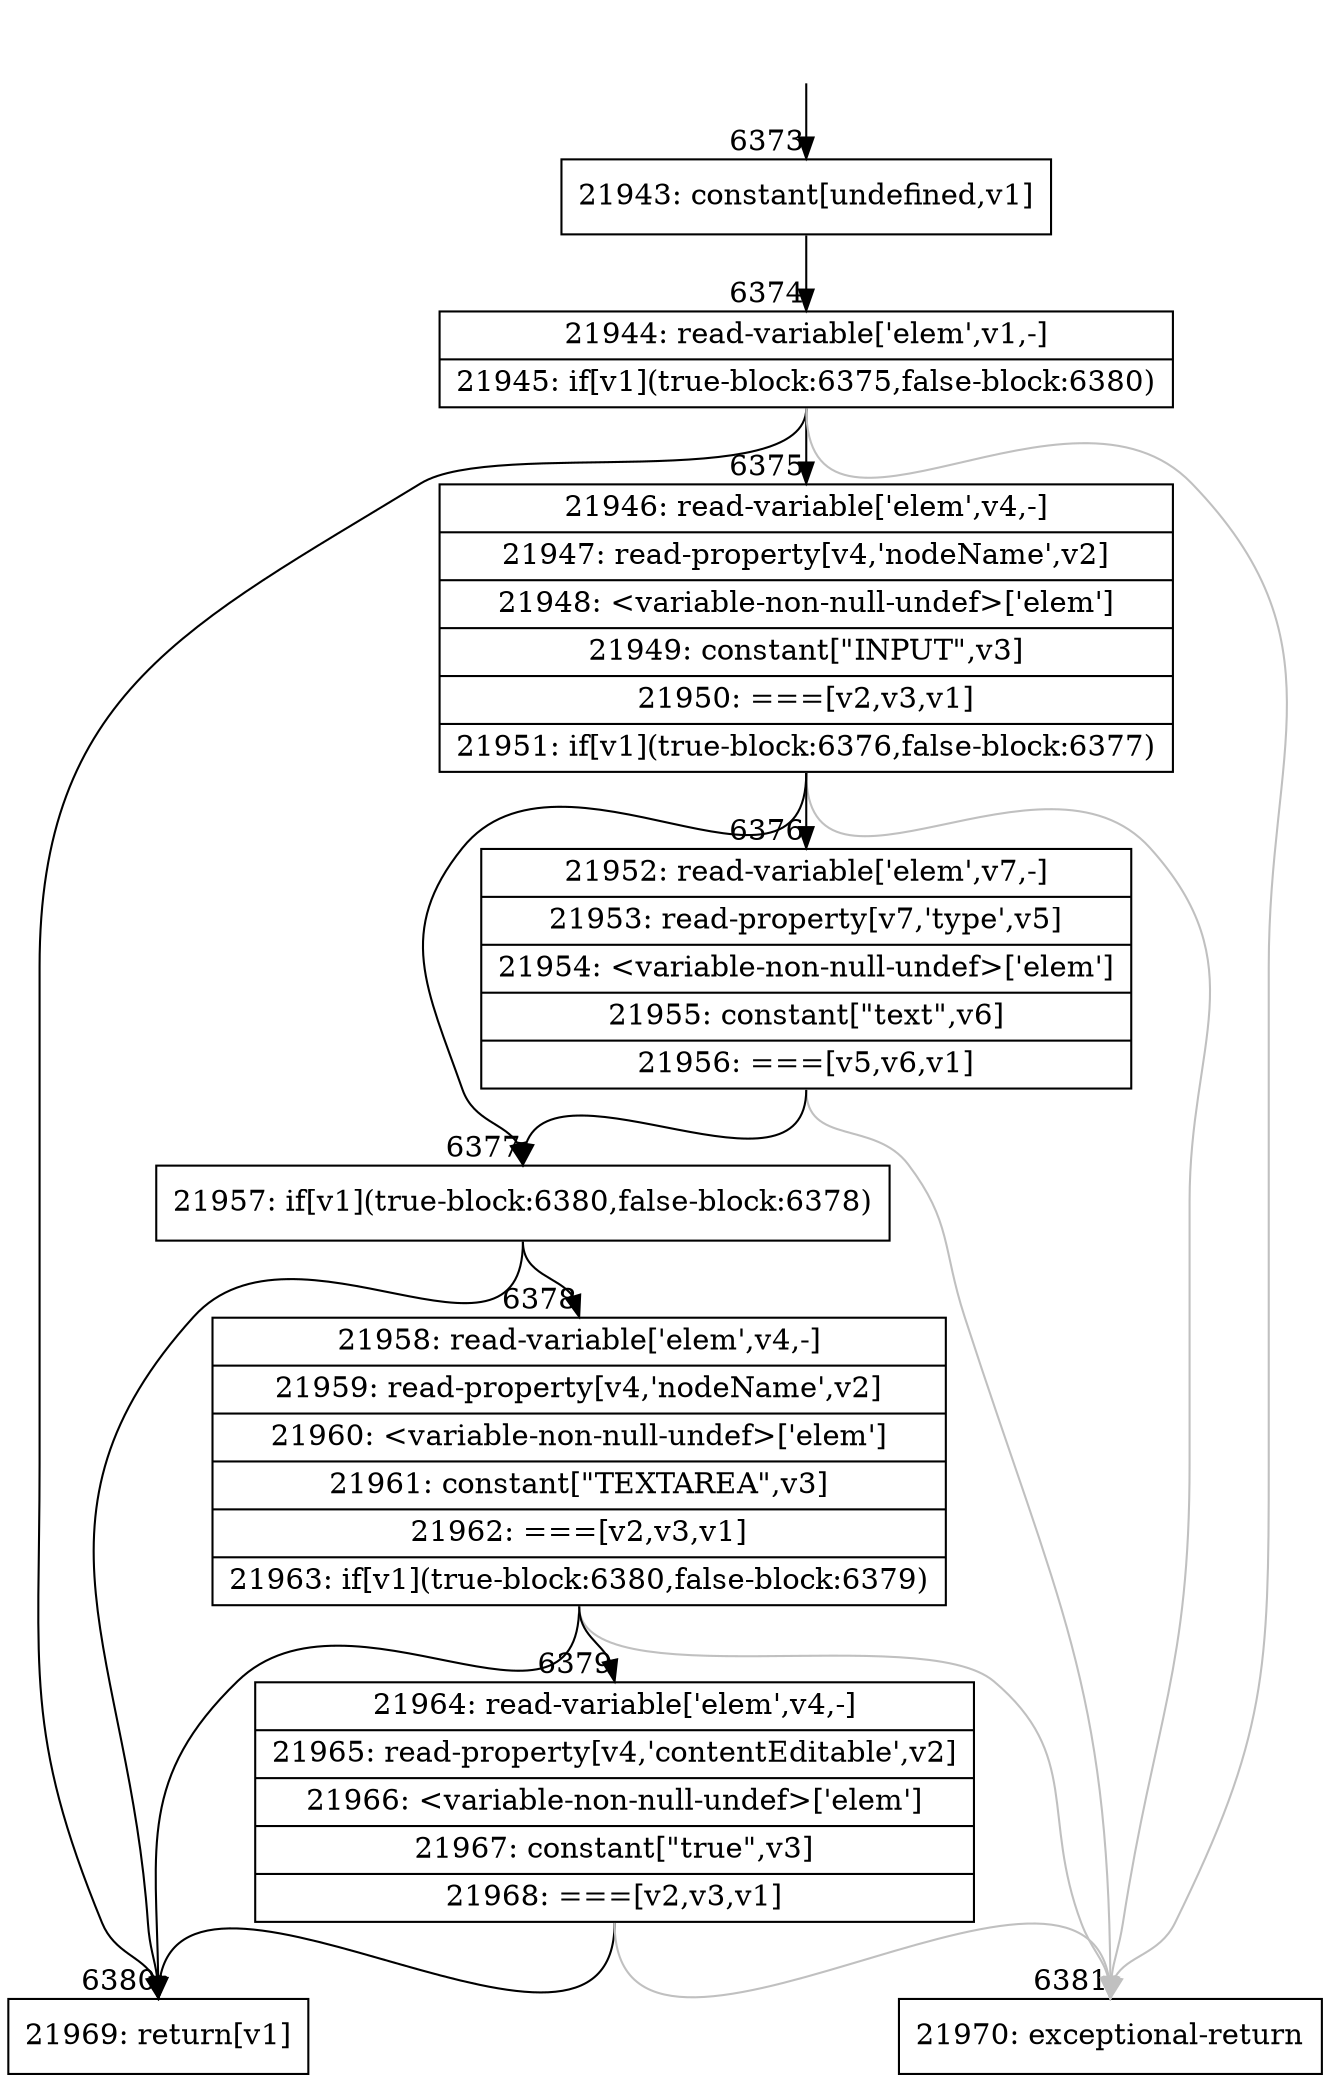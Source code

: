 digraph {
rankdir="TD"
BB_entry438[shape=none,label=""];
BB_entry438 -> BB6373 [tailport=s, headport=n, headlabel="    6373"]
BB6373 [shape=record label="{21943: constant[undefined,v1]}" ] 
BB6373 -> BB6374 [tailport=s, headport=n, headlabel="      6374"]
BB6374 [shape=record label="{21944: read-variable['elem',v1,-]|21945: if[v1](true-block:6375,false-block:6380)}" ] 
BB6374 -> BB6380 [tailport=s, headport=n, headlabel="      6380"]
BB6374 -> BB6375 [tailport=s, headport=n, headlabel="      6375"]
BB6374 -> BB6381 [tailport=s, headport=n, color=gray, headlabel="      6381"]
BB6375 [shape=record label="{21946: read-variable['elem',v4,-]|21947: read-property[v4,'nodeName',v2]|21948: \<variable-non-null-undef\>['elem']|21949: constant[\"INPUT\",v3]|21950: ===[v2,v3,v1]|21951: if[v1](true-block:6376,false-block:6377)}" ] 
BB6375 -> BB6377 [tailport=s, headport=n, headlabel="      6377"]
BB6375 -> BB6376 [tailport=s, headport=n, headlabel="      6376"]
BB6375 -> BB6381 [tailport=s, headport=n, color=gray]
BB6376 [shape=record label="{21952: read-variable['elem',v7,-]|21953: read-property[v7,'type',v5]|21954: \<variable-non-null-undef\>['elem']|21955: constant[\"text\",v6]|21956: ===[v5,v6,v1]}" ] 
BB6376 -> BB6377 [tailport=s, headport=n]
BB6376 -> BB6381 [tailport=s, headport=n, color=gray]
BB6377 [shape=record label="{21957: if[v1](true-block:6380,false-block:6378)}" ] 
BB6377 -> BB6380 [tailport=s, headport=n]
BB6377 -> BB6378 [tailport=s, headport=n, headlabel="      6378"]
BB6378 [shape=record label="{21958: read-variable['elem',v4,-]|21959: read-property[v4,'nodeName',v2]|21960: \<variable-non-null-undef\>['elem']|21961: constant[\"TEXTAREA\",v3]|21962: ===[v2,v3,v1]|21963: if[v1](true-block:6380,false-block:6379)}" ] 
BB6378 -> BB6380 [tailport=s, headport=n]
BB6378 -> BB6379 [tailport=s, headport=n, headlabel="      6379"]
BB6378 -> BB6381 [tailport=s, headport=n, color=gray]
BB6379 [shape=record label="{21964: read-variable['elem',v4,-]|21965: read-property[v4,'contentEditable',v2]|21966: \<variable-non-null-undef\>['elem']|21967: constant[\"true\",v3]|21968: ===[v2,v3,v1]}" ] 
BB6379 -> BB6380 [tailport=s, headport=n]
BB6379 -> BB6381 [tailport=s, headport=n, color=gray]
BB6380 [shape=record label="{21969: return[v1]}" ] 
BB6381 [shape=record label="{21970: exceptional-return}" ] 
//#$~ 11222
}
